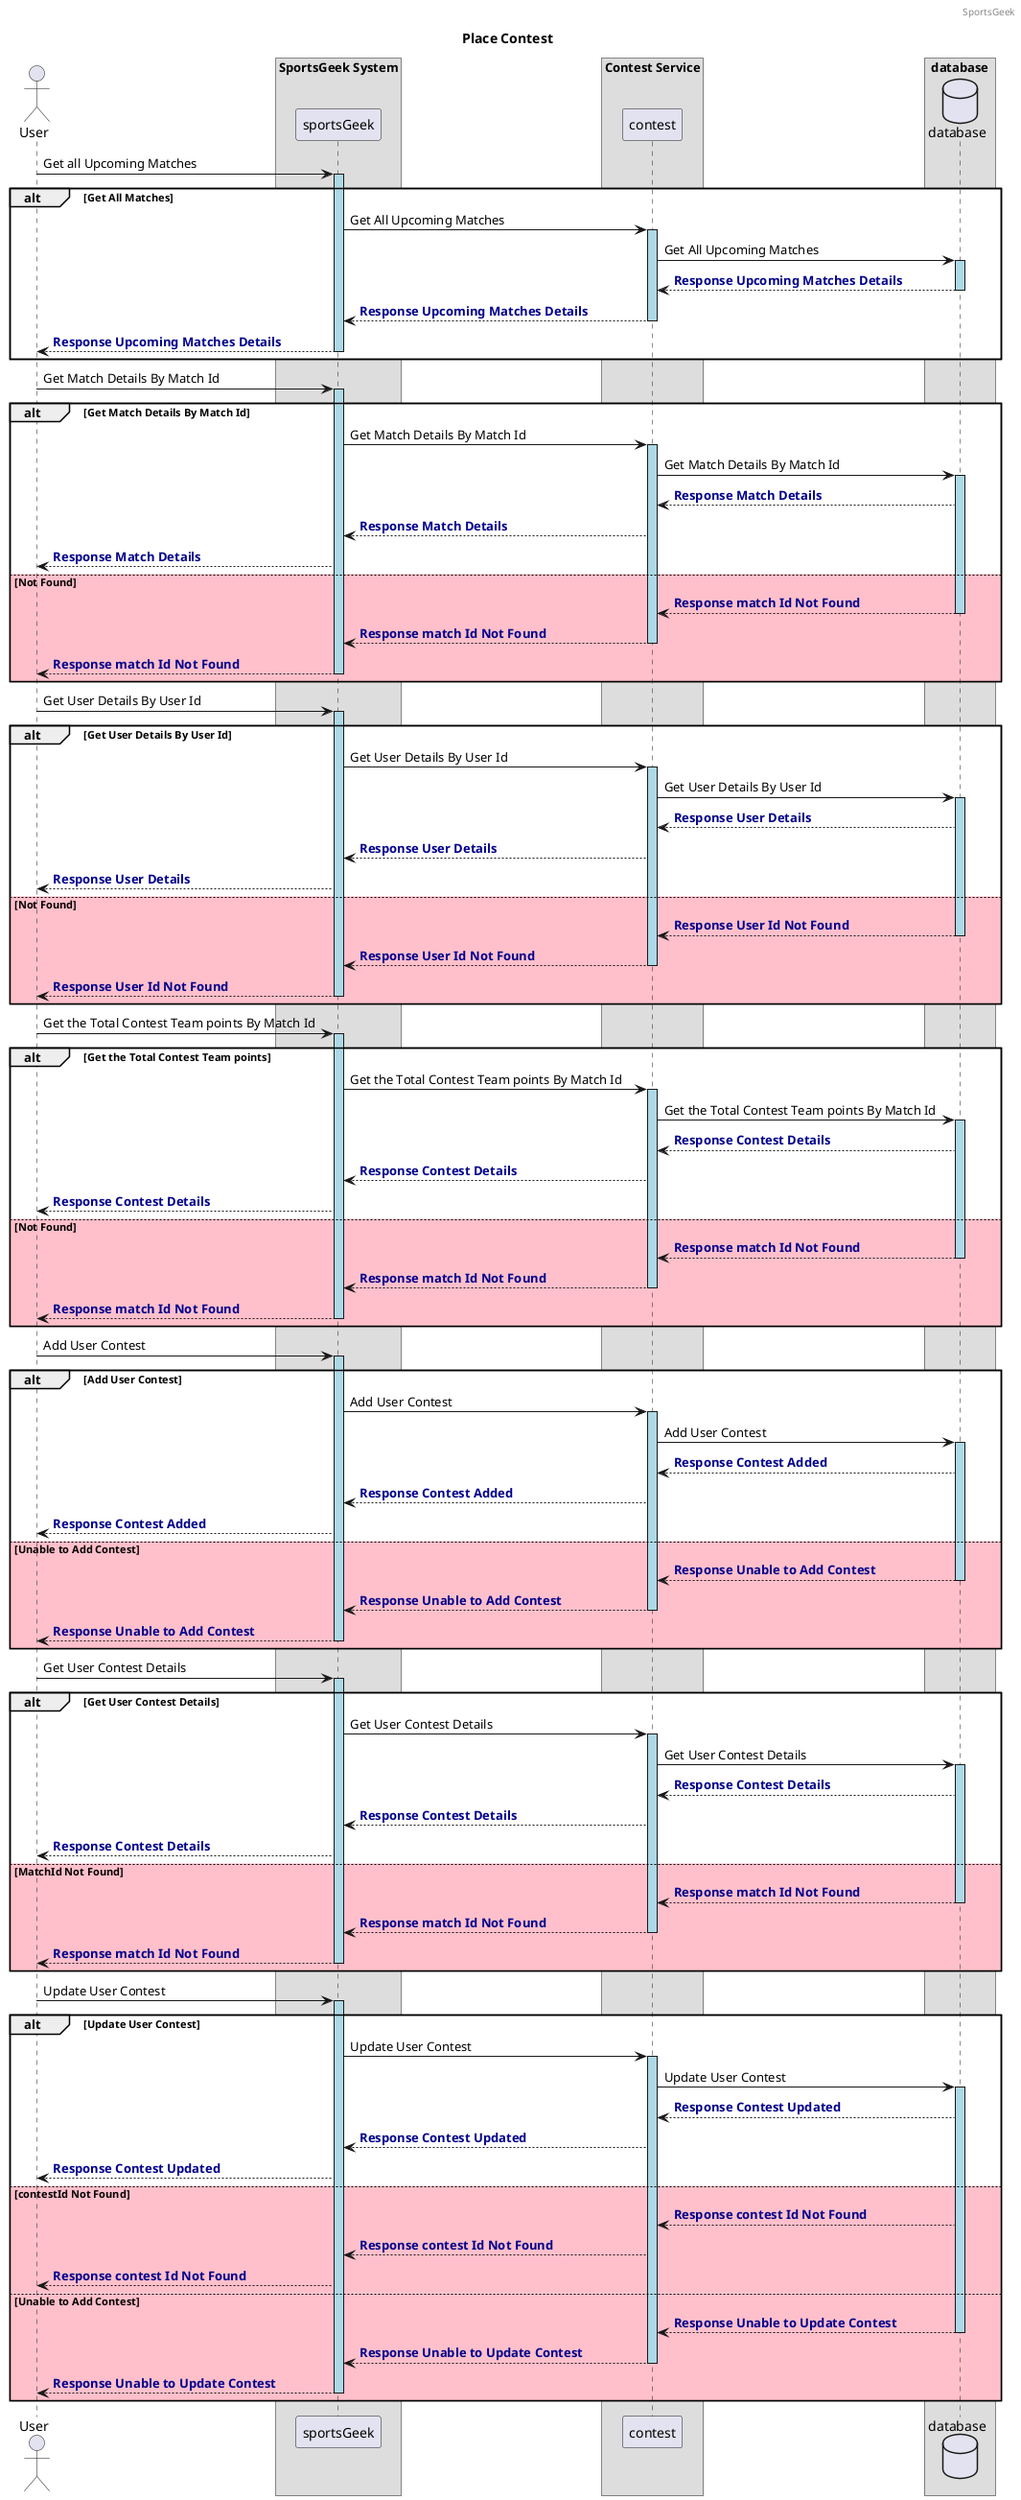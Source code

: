 @startuml
header SportsGeek
title Place Contest
skinparam ParticipantPadding 10
skinparam BoxPadding 20
actor User
box "SportsGeek System"
 participant sportsGeek
end box
box "Contest Service"
 participant contest
end box
box "database"
    database database
end box
User -> "sportsGeek": Get all Upcoming Matches
activate sportsGeek #lightblue
alt #white Get All Matches
 "sportsGeek" -> "contest" : Get All Upcoming Matches
activate "contest" #lightblue
    contest -> "database" : Get All Upcoming Matches
    activate "database" #lightblue
    "database" --> "contest" : <font color=darkblue><b>Response Upcoming Matches Details
deactivate "database"
"contest" --> "sportsGeek" : <font color=darkblue><b>Response Upcoming Matches Details
deactivate "contest"
"sportsGeek" --> User : <font color=darkblue><b>Response Upcoming Matches Details
deactivate "sportsGeek"
end alt

User -> "sportsGeek": Get Match Details By Match Id
activate sportsGeek #lightblue
alt #white Get Match Details By Match Id
"sportsGeek" -> "contest" : Get Match Details By Match Id
activate "contest" #lightblue
    contest -> "database" : Get Match Details By Match Id
    activate "database" #lightblue
    "database" --> "contest" : <font color=darkblue><b>Response Match Details
"contest" --> "sportsGeek" : <font color=darkblue><b>Response Match Details
"sportsGeek" --> User : <font color=darkblue><b>Response Match Details
else #pink Not Found
"database" --> "contest" : <font color=darkblue><b>Response match Id Not Found
deactivate "database"
"contest" --> "sportsGeek" : <font color=darkblue><b>Response match Id Not Found
deactivate "contest"
"sportsGeek" --> User : <font color=darkblue><b>Response match Id Not Found
deactivate "sportsGeek"
end alt

User -> "sportsGeek": Get User Details By User Id
activate sportsGeek #lightblue
alt #white Get User Details By User Id
"sportsGeek" -> "contest" : Get User Details By User Id
activate "contest" #lightblue
    contest -> "database" : Get User Details By User Id
    activate "database" #lightblue
    "database" --> "contest" : <font color=darkblue><b>Response User Details
"contest" --> "sportsGeek" : <font color=darkblue><b>Response User Details
"sportsGeek" --> User : <font color=darkblue><b>Response User Details
else #pink Not Found
"database" --> "contest" : <font color=darkblue><b>Response User Id Not Found
deactivate "database"
"contest" --> "sportsGeek" : <font color=darkblue><b>Response User Id Not Found
deactivate "contest"
"sportsGeek" --> User : <font color=darkblue><b>Response User Id Not Found
deactivate "sportsGeek"
end alt

User -> "sportsGeek": Get the Total Contest Team points By Match Id
activate sportsGeek #lightblue
alt #white Get the Total Contest Team points
"sportsGeek" -> "contest" : Get the Total Contest Team points By Match Id
activate "contest" #lightblue
    contest -> "database" : Get the Total Contest Team points By Match Id
    activate "database" #lightblue
    "database" --> "contest" : <font color=darkblue><b>Response Contest Details
"contest" --> "sportsGeek" : <font color=darkblue><b>Response Contest Details
"sportsGeek" --> User : <font color=darkblue><b>Response Contest Details
else #pink Not Found
"database" --> "contest" : <font color=darkblue><b>Response match Id Not Found
deactivate "database"
"contest" --> "sportsGeek" : <font color=darkblue><b>Response match Id Not Found
deactivate "contest"
"sportsGeek" --> User : <font color=darkblue><b>Response match Id Not Found
deactivate "sportsGeek"
end alt


User -> "sportsGeek": Add User Contest
activate sportsGeek #lightblue
alt #white Add User Contest
"sportsGeek" -> "contest" : Add User Contest
activate "contest" #lightblue
    contest -> "database" : Add User Contest
    activate "database" #lightblue
    "database" --> "contest" : <font color=darkblue><b>Response Contest Added
"contest" --> "sportsGeek" : <font color=darkblue><b>Response Contest Added
"sportsGeek" --> User : <font color=darkblue><b>Response Contest Added
else #pink Unable to Add Contest
"database" --> "contest" : <font color=darkblue><b>Response Unable to Add Contest
deactivate "database"
"contest" --> "sportsGeek" : <font color=darkblue><b>Response Unable to Add Contest
deactivate "contest"
"sportsGeek" --> User : <font color=darkblue><b>Response Unable to Add Contest
deactivate "sportsGeek"
end alt

User -> "sportsGeek": Get User Contest Details
activate sportsGeek #lightblue
alt #white Get User Contest Details
"sportsGeek" -> "contest" : Get User Contest Details
activate "contest" #lightblue
    contest -> "database" : Get User Contest Details
    activate "database" #lightblue
    "database" --> "contest" : <font color=darkblue><b>Response Contest Details
"contest" --> "sportsGeek" : <font color=darkblue><b>Response Contest Details
"sportsGeek" --> User : <font color=darkblue><b>Response Contest Details
else #pink MatchId Not Found
"database" --> "contest" : <font color=darkblue><b>Response match Id Not Found
deactivate "database"
"contest" --> "sportsGeek" : <font color=darkblue><b>Response match Id Not Found
deactivate "contest"
"sportsGeek" --> User : <font color=darkblue><b>Response match Id Not Found
deactivate "sportsGeek"
end alt

User -> "sportsGeek": Update User Contest
activate sportsGeek #lightblue
alt #white Update User Contest
"sportsGeek" -> "contest" : Update User Contest
activate "contest" #lightblue
    contest -> "database" : Update User Contest
    activate "database" #lightblue
    "database" --> "contest" : <font color=darkblue><b>Response Contest Updated
"contest" --> "sportsGeek" : <font color=darkblue><b>Response Contest Updated
"sportsGeek" --> User : <font color=darkblue><b>Response Contest Updated
else #pink contestId Not Found
"database" --> "contest" : <font color=darkblue><b>Response contest Id Not Found
"contest" --> "sportsGeek" : <font color=darkblue><b>Response contest Id Not Found
"sportsGeek" --> User : <font color=darkblue><b>Response contest Id Not Found
else #pink Unable to Add Contest
"database" --> "contest" : <font color=darkblue><b>Response Unable to Update Contest
deactivate "database"
"contest" --> "sportsGeek" : <font color=darkblue><b>Response Unable to Update Contest
deactivate "contest"
"sportsGeek" --> User : <font color=darkblue><b>Response Unable to Update Contest
deactivate "sportsGeek"
end alt
@enduml